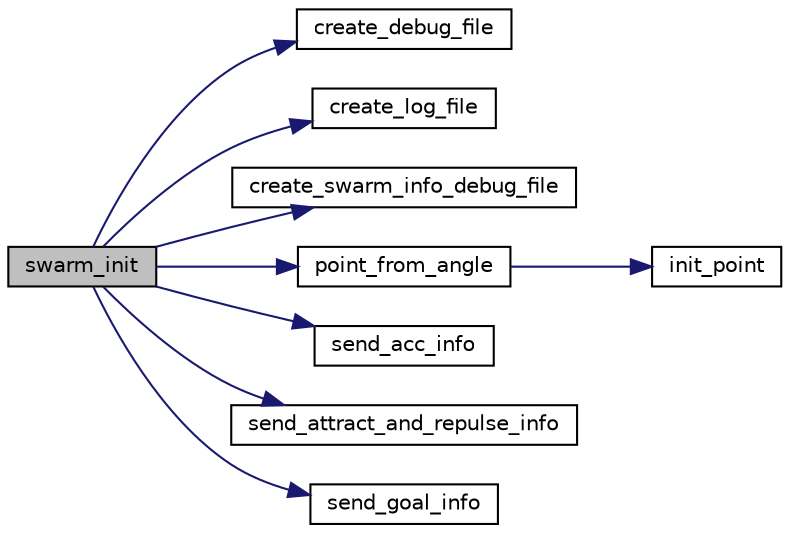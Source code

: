 digraph "swarm_init"
{
 // LATEX_PDF_SIZE
  edge [fontname="Helvetica",fontsize="10",labelfontname="Helvetica",labelfontsize="10"];
  node [fontname="Helvetica",fontsize="10",shape=record];
  rankdir="LR";
  Node1 [label="swarm_init",height=0.2,width=0.4,color="black", fillcolor="grey75", style="filled", fontcolor="black",tooltip=" "];
  Node1 -> Node2 [color="midnightblue",fontsize="10",style="solid",fontname="Helvetica"];
  Node2 [label="create_debug_file",height=0.2,width=0.4,color="black", fillcolor="white", style="filled",URL="$con_steer_8c.html#ab11b4a32add3106f4451131eca617211",tooltip=" "];
  Node1 -> Node3 [color="midnightblue",fontsize="10",style="solid",fontname="Helvetica"];
  Node3 [label="create_log_file",height=0.2,width=0.4,color="black", fillcolor="white", style="filled",URL="$con_steer_8c.html#aef5695019735805928d35cb8323d2195",tooltip=" "];
  Node1 -> Node4 [color="midnightblue",fontsize="10",style="solid",fontname="Helvetica"];
  Node4 [label="create_swarm_info_debug_file",height=0.2,width=0.4,color="black", fillcolor="white", style="filled",URL="$con_steer_8c.html#a91eaf7c3c2f3283b49eb073c7e0c20f5",tooltip=" "];
  Node1 -> Node5 [color="midnightblue",fontsize="10",style="solid",fontname="Helvetica"];
  Node5 [label="point_from_angle",height=0.2,width=0.4,color="black", fillcolor="white", style="filled",URL="$con_steer_8c.html#a932c67f1b82dec99d4c2de1f80557dbe",tooltip=" "];
  Node5 -> Node6 [color="midnightblue",fontsize="10",style="solid",fontname="Helvetica"];
  Node6 [label="init_point",height=0.2,width=0.4,color="black", fillcolor="white", style="filled",URL="$con_steer_8c.html#aa2a37b6501d6e8496019e814f31fe4c0",tooltip=" "];
  Node1 -> Node7 [color="midnightblue",fontsize="10",style="solid",fontname="Helvetica"];
  Node7 [label="send_acc_info",height=0.2,width=0.4,color="black", fillcolor="white", style="filled",URL="$con_steer_8c.html#a5e1f0a68ca606764e90073c13a7625c7",tooltip=" "];
  Node1 -> Node8 [color="midnightblue",fontsize="10",style="solid",fontname="Helvetica"];
  Node8 [label="send_attract_and_repulse_info",height=0.2,width=0.4,color="black", fillcolor="white", style="filled",URL="$con_steer_8c.html#a76a5f80ec5945935a1269ef0a7d8d57f",tooltip=" "];
  Node1 -> Node9 [color="midnightblue",fontsize="10",style="solid",fontname="Helvetica"];
  Node9 [label="send_goal_info",height=0.2,width=0.4,color="black", fillcolor="white", style="filled",URL="$con_steer_8c.html#a16e2fc6ece81cee16ebc00bae02ae9dc",tooltip=" "];
}

